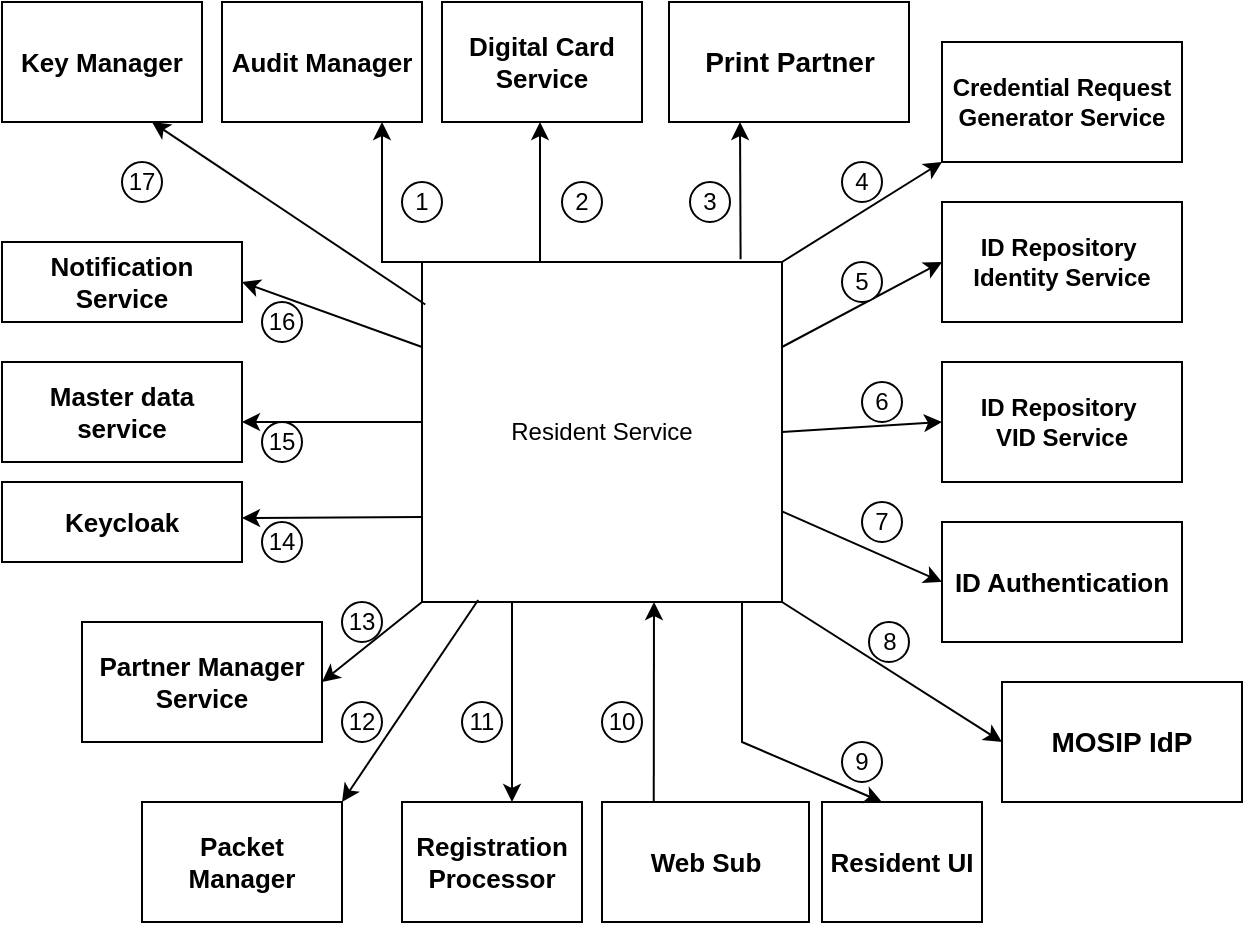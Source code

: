 <mxfile version="20.0.4" type="github">
  <diagram id="IdtC_MJFx4cyMsjxO0qJ" name="Page-1">
    <mxGraphModel dx="782" dy="468" grid="1" gridSize="10" guides="1" tooltips="1" connect="1" arrows="1" fold="1" page="1" pageScale="1" pageWidth="827" pageHeight="1169" math="0" shadow="0">
      <root>
        <mxCell id="0" />
        <mxCell id="1" parent="0" />
        <mxCell id="8xct8dAksHGJy_eD07Iw-1" value="Resident Service" style="rounded=0;whiteSpace=wrap;html=1;" parent="1" vertex="1">
          <mxGeometry x="280" y="170" width="180" height="170" as="geometry" />
        </mxCell>
        <mxCell id="8xct8dAksHGJy_eD07Iw-2" value="&lt;b&gt;&lt;font style=&quot;font-size: 13px;&quot;&gt;Resident UI&lt;/font&gt;&lt;/b&gt;" style="rounded=0;whiteSpace=wrap;html=1;" parent="1" vertex="1">
          <mxGeometry x="480" y="440" width="80" height="60" as="geometry" />
        </mxCell>
        <mxCell id="8xct8dAksHGJy_eD07Iw-3" value="&lt;b&gt;&lt;font style=&quot;font-size: 14px;&quot;&gt;MOSIP IdP&lt;/font&gt;&lt;/b&gt;" style="rounded=0;whiteSpace=wrap;html=1;" parent="1" vertex="1">
          <mxGeometry x="570" y="380" width="120" height="60" as="geometry" />
        </mxCell>
        <mxCell id="8xct8dAksHGJy_eD07Iw-4" value="&lt;b&gt;ID Repository&amp;nbsp;&lt;br&gt;VID Service&lt;/b&gt;" style="rounded=0;whiteSpace=wrap;html=1;" parent="1" vertex="1">
          <mxGeometry x="540" y="220" width="120" height="60" as="geometry" />
        </mxCell>
        <mxCell id="8xct8dAksHGJy_eD07Iw-5" value="&lt;b&gt;ID Repository&amp;nbsp;&lt;br&gt;Identity Service&lt;/b&gt;" style="rounded=0;whiteSpace=wrap;html=1;" parent="1" vertex="1">
          <mxGeometry x="540" y="140" width="120" height="60" as="geometry" />
        </mxCell>
        <mxCell id="8xct8dAksHGJy_eD07Iw-6" value="&lt;b&gt;Credential Request Generator Service&lt;/b&gt;" style="rounded=0;whiteSpace=wrap;html=1;" parent="1" vertex="1">
          <mxGeometry x="540" y="60" width="120" height="60" as="geometry" />
        </mxCell>
        <mxCell id="8xct8dAksHGJy_eD07Iw-7" value="&lt;b&gt;&lt;font style=&quot;font-size: 13px;&quot;&gt;Digital Card Service&lt;/font&gt;&lt;/b&gt;" style="rounded=0;whiteSpace=wrap;html=1;" parent="1" vertex="1">
          <mxGeometry x="290" y="40" width="100" height="60" as="geometry" />
        </mxCell>
        <mxCell id="8xct8dAksHGJy_eD07Iw-8" value="&lt;b&gt;&lt;font style=&quot;font-size: 13px;&quot;&gt;Audit Manager&lt;/font&gt;&lt;/b&gt;" style="rounded=0;whiteSpace=wrap;html=1;" parent="1" vertex="1">
          <mxGeometry x="180" y="40" width="100" height="60" as="geometry" />
        </mxCell>
        <mxCell id="8xct8dAksHGJy_eD07Iw-9" value="&lt;b&gt;&lt;font style=&quot;font-size: 13px;&quot;&gt;Notification Service&lt;/font&gt;&lt;/b&gt;" style="rounded=0;whiteSpace=wrap;html=1;" parent="1" vertex="1">
          <mxGeometry x="70" y="160" width="120" height="40" as="geometry" />
        </mxCell>
        <mxCell id="8xct8dAksHGJy_eD07Iw-10" value="&lt;b&gt;&lt;font style=&quot;font-size: 13px;&quot;&gt;Master data service&lt;/font&gt;&lt;/b&gt;" style="rounded=0;whiteSpace=wrap;html=1;" parent="1" vertex="1">
          <mxGeometry x="70" y="220" width="120" height="50" as="geometry" />
        </mxCell>
        <mxCell id="8xct8dAksHGJy_eD07Iw-11" value="&lt;b&gt;&lt;font style=&quot;font-size: 13px;&quot;&gt;Partner Manager Service&lt;/font&gt;&lt;/b&gt;" style="rounded=0;whiteSpace=wrap;html=1;" parent="1" vertex="1">
          <mxGeometry x="110" y="350" width="120" height="60" as="geometry" />
        </mxCell>
        <mxCell id="8xct8dAksHGJy_eD07Iw-12" value="" style="endArrow=classic;html=1;rounded=0;exitX=1;exitY=0.5;exitDx=0;exitDy=0;entryX=0;entryY=0.5;entryDx=0;entryDy=0;" parent="1" source="8xct8dAksHGJy_eD07Iw-1" target="8xct8dAksHGJy_eD07Iw-4" edge="1">
          <mxGeometry width="50" height="50" relative="1" as="geometry">
            <mxPoint x="380" y="260" as="sourcePoint" />
            <mxPoint x="430" y="210" as="targetPoint" />
          </mxGeometry>
        </mxCell>
        <mxCell id="8xct8dAksHGJy_eD07Iw-15" value="" style="endArrow=classic;html=1;rounded=0;" parent="1" edge="1">
          <mxGeometry width="50" height="50" relative="1" as="geometry">
            <mxPoint x="280" y="250" as="sourcePoint" />
            <mxPoint x="190" y="250" as="targetPoint" />
          </mxGeometry>
        </mxCell>
        <mxCell id="8xct8dAksHGJy_eD07Iw-17" value="&lt;b&gt;&lt;font style=&quot;font-size: 13px;&quot;&gt;Web Sub&lt;/font&gt;&lt;/b&gt;" style="rounded=0;whiteSpace=wrap;html=1;" parent="1" vertex="1">
          <mxGeometry x="370" y="440" width="103.5" height="60" as="geometry" />
        </mxCell>
        <mxCell id="8xct8dAksHGJy_eD07Iw-18" value="" style="endArrow=classic;html=1;rounded=0;exitX=0.25;exitY=0;exitDx=0;exitDy=0;" parent="1" source="8xct8dAksHGJy_eD07Iw-17" edge="1">
          <mxGeometry width="50" height="50" relative="1" as="geometry">
            <mxPoint x="394" y="430" as="sourcePoint" />
            <mxPoint x="396" y="340" as="targetPoint" />
          </mxGeometry>
        </mxCell>
        <mxCell id="8xct8dAksHGJy_eD07Iw-19" value="" style="endArrow=classic;html=1;rounded=0;entryX=1;entryY=0.5;entryDx=0;entryDy=0;exitX=0;exitY=1;exitDx=0;exitDy=0;" parent="1" source="8xct8dAksHGJy_eD07Iw-1" target="8xct8dAksHGJy_eD07Iw-11" edge="1">
          <mxGeometry width="50" height="50" relative="1" as="geometry">
            <mxPoint x="210" y="320" as="sourcePoint" />
            <mxPoint x="260" y="270" as="targetPoint" />
          </mxGeometry>
        </mxCell>
        <mxCell id="8xct8dAksHGJy_eD07Iw-20" value="" style="endArrow=classic;html=1;rounded=0;exitX=0;exitY=0;exitDx=0;exitDy=0;" parent="1" source="8xct8dAksHGJy_eD07Iw-1" edge="1">
          <mxGeometry width="50" height="50" relative="1" as="geometry">
            <mxPoint x="312.5" y="260" as="sourcePoint" />
            <mxPoint x="260" y="100" as="targetPoint" />
            <Array as="points">
              <mxPoint x="260" y="170" />
            </Array>
          </mxGeometry>
        </mxCell>
        <mxCell id="8xct8dAksHGJy_eD07Iw-21" value="" style="endArrow=classic;html=1;rounded=0;" parent="1" edge="1">
          <mxGeometry width="50" height="50" relative="1" as="geometry">
            <mxPoint x="339" y="170" as="sourcePoint" />
            <mxPoint x="339" y="100" as="targetPoint" />
            <Array as="points">
              <mxPoint x="339" y="140" />
            </Array>
          </mxGeometry>
        </mxCell>
        <mxCell id="8xct8dAksHGJy_eD07Iw-22" value="" style="endArrow=classic;html=1;rounded=0;exitX=1;exitY=0;exitDx=0;exitDy=0;entryX=0;entryY=1;entryDx=0;entryDy=0;" parent="1" source="8xct8dAksHGJy_eD07Iw-1" target="8xct8dAksHGJy_eD07Iw-6" edge="1">
          <mxGeometry width="50" height="50" relative="1" as="geometry">
            <mxPoint x="320" y="200" as="sourcePoint" />
            <mxPoint x="280" y="110" as="targetPoint" />
          </mxGeometry>
        </mxCell>
        <mxCell id="8xct8dAksHGJy_eD07Iw-23" value="" style="endArrow=classic;html=1;rounded=0;entryX=0;entryY=0.5;entryDx=0;entryDy=0;exitX=1;exitY=0.25;exitDx=0;exitDy=0;" parent="1" source="8xct8dAksHGJy_eD07Iw-1" target="8xct8dAksHGJy_eD07Iw-5" edge="1">
          <mxGeometry width="50" height="50" relative="1" as="geometry">
            <mxPoint x="410" y="200" as="sourcePoint" />
            <mxPoint x="490" y="110" as="targetPoint" />
          </mxGeometry>
        </mxCell>
        <mxCell id="8xct8dAksHGJy_eD07Iw-24" value="&lt;b&gt;&lt;font style=&quot;font-size: 14px;&quot;&gt;Print Partner&lt;/font&gt;&lt;/b&gt;" style="rounded=0;whiteSpace=wrap;html=1;" parent="1" vertex="1">
          <mxGeometry x="403.5" y="40" width="120" height="60" as="geometry" />
        </mxCell>
        <mxCell id="8xct8dAksHGJy_eD07Iw-26" value="&lt;b&gt;&lt;font style=&quot;font-size: 13px;&quot;&gt;ID Authentication&lt;/font&gt;&lt;/b&gt;" style="rounded=0;whiteSpace=wrap;html=1;" parent="1" vertex="1">
          <mxGeometry x="540" y="300" width="120" height="60" as="geometry" />
        </mxCell>
        <mxCell id="8xct8dAksHGJy_eD07Iw-28" value="" style="endArrow=classic;html=1;rounded=0;entryX=0;entryY=0.5;entryDx=0;entryDy=0;" parent="1" source="8xct8dAksHGJy_eD07Iw-1" target="8xct8dAksHGJy_eD07Iw-26" edge="1">
          <mxGeometry width="50" height="50" relative="1" as="geometry">
            <mxPoint x="420" y="290" as="sourcePoint" />
            <mxPoint x="470" y="240" as="targetPoint" />
          </mxGeometry>
        </mxCell>
        <mxCell id="8xct8dAksHGJy_eD07Iw-29" value="&lt;b&gt;&lt;font style=&quot;font-size: 13px;&quot;&gt;Keycloak&lt;/font&gt;&lt;/b&gt;" style="rounded=0;whiteSpace=wrap;html=1;" parent="1" vertex="1">
          <mxGeometry x="70" y="280" width="120" height="40" as="geometry" />
        </mxCell>
        <mxCell id="8xct8dAksHGJy_eD07Iw-30" value="" style="endArrow=classic;html=1;rounded=0;exitX=0;exitY=0.75;exitDx=0;exitDy=0;" parent="1" source="8xct8dAksHGJy_eD07Iw-1" edge="1">
          <mxGeometry width="50" height="50" relative="1" as="geometry">
            <mxPoint x="280" y="230" as="sourcePoint" />
            <mxPoint x="190" y="298" as="targetPoint" />
          </mxGeometry>
        </mxCell>
        <mxCell id="8xct8dAksHGJy_eD07Iw-31" value="&lt;b&gt;&lt;font style=&quot;font-size: 13px;&quot;&gt;Packet Manager&lt;/font&gt;&lt;/b&gt;" style="rounded=0;whiteSpace=wrap;html=1;" parent="1" vertex="1">
          <mxGeometry x="140" y="440" width="100" height="60" as="geometry" />
        </mxCell>
        <mxCell id="8xct8dAksHGJy_eD07Iw-32" value="&lt;b&gt;&lt;font style=&quot;font-size: 13px;&quot;&gt;Registration Processor&lt;/font&gt;&lt;/b&gt;" style="rounded=0;whiteSpace=wrap;html=1;" parent="1" vertex="1">
          <mxGeometry x="270" y="440" width="90" height="60" as="geometry" />
        </mxCell>
        <mxCell id="8xct8dAksHGJy_eD07Iw-33" value="" style="endArrow=classic;html=1;rounded=0;entryX=1;entryY=0;entryDx=0;entryDy=0;exitX=0.156;exitY=0.994;exitDx=0;exitDy=0;exitPerimeter=0;" parent="1" source="8xct8dAksHGJy_eD07Iw-1" target="8xct8dAksHGJy_eD07Iw-31" edge="1">
          <mxGeometry width="50" height="50" relative="1" as="geometry">
            <mxPoint x="290" y="260" as="sourcePoint" />
            <mxPoint x="200" y="350" as="targetPoint" />
          </mxGeometry>
        </mxCell>
        <mxCell id="MJiMK6wVdFbHmo4bfG6_-1" value="7" style="ellipse;whiteSpace=wrap;html=1;aspect=fixed;" parent="1" vertex="1">
          <mxGeometry x="500" y="290" width="20" height="20" as="geometry" />
        </mxCell>
        <mxCell id="MJiMK6wVdFbHmo4bfG6_-2" value="5" style="ellipse;whiteSpace=wrap;html=1;aspect=fixed;" parent="1" vertex="1">
          <mxGeometry x="490" y="170" width="20" height="20" as="geometry" />
        </mxCell>
        <mxCell id="MJiMK6wVdFbHmo4bfG6_-3" value="4" style="ellipse;whiteSpace=wrap;html=1;aspect=fixed;" parent="1" vertex="1">
          <mxGeometry x="490" y="120" width="20" height="20" as="geometry" />
        </mxCell>
        <mxCell id="MJiMK6wVdFbHmo4bfG6_-4" value="3" style="ellipse;whiteSpace=wrap;html=1;aspect=fixed;" parent="1" vertex="1">
          <mxGeometry x="414" y="130" width="20" height="20" as="geometry" />
        </mxCell>
        <mxCell id="MJiMK6wVdFbHmo4bfG6_-5" value="2" style="ellipse;whiteSpace=wrap;html=1;aspect=fixed;" parent="1" vertex="1">
          <mxGeometry x="350" y="130" width="20" height="20" as="geometry" />
        </mxCell>
        <mxCell id="MJiMK6wVdFbHmo4bfG6_-6" value="1" style="ellipse;whiteSpace=wrap;html=1;aspect=fixed;" parent="1" vertex="1">
          <mxGeometry x="270" y="130" width="20" height="20" as="geometry" />
        </mxCell>
        <mxCell id="MJiMK6wVdFbHmo4bfG6_-8" value="15" style="ellipse;whiteSpace=wrap;html=1;aspect=fixed;" parent="1" vertex="1">
          <mxGeometry x="200" y="250" width="20" height="20" as="geometry" />
        </mxCell>
        <mxCell id="MJiMK6wVdFbHmo4bfG6_-9" value="14" style="ellipse;whiteSpace=wrap;html=1;aspect=fixed;" parent="1" vertex="1">
          <mxGeometry x="200" y="300" width="20" height="20" as="geometry" />
        </mxCell>
        <mxCell id="MJiMK6wVdFbHmo4bfG6_-10" value="13" style="ellipse;whiteSpace=wrap;html=1;aspect=fixed;" parent="1" vertex="1">
          <mxGeometry x="240" y="340" width="20" height="20" as="geometry" />
        </mxCell>
        <mxCell id="MJiMK6wVdFbHmo4bfG6_-11" value="12" style="ellipse;whiteSpace=wrap;html=1;aspect=fixed;" parent="1" vertex="1">
          <mxGeometry x="240" y="390" width="20" height="20" as="geometry" />
        </mxCell>
        <mxCell id="MJiMK6wVdFbHmo4bfG6_-12" value="11" style="ellipse;whiteSpace=wrap;html=1;aspect=fixed;" parent="1" vertex="1">
          <mxGeometry x="300" y="390" width="20" height="20" as="geometry" />
        </mxCell>
        <mxCell id="MJiMK6wVdFbHmo4bfG6_-13" value="10" style="ellipse;whiteSpace=wrap;html=1;aspect=fixed;" parent="1" vertex="1">
          <mxGeometry x="370" y="390" width="20" height="20" as="geometry" />
        </mxCell>
        <mxCell id="MJiMK6wVdFbHmo4bfG6_-14" value="9" style="ellipse;whiteSpace=wrap;html=1;aspect=fixed;" parent="1" vertex="1">
          <mxGeometry x="490" y="410" width="20" height="20" as="geometry" />
        </mxCell>
        <mxCell id="MJiMK6wVdFbHmo4bfG6_-15" value="8" style="ellipse;whiteSpace=wrap;html=1;aspect=fixed;" parent="1" vertex="1">
          <mxGeometry x="503.5" y="350" width="20" height="20" as="geometry" />
        </mxCell>
        <mxCell id="MJiMK6wVdFbHmo4bfG6_-18" value="" style="endArrow=classic;html=1;rounded=0;exitX=0;exitY=0.25;exitDx=0;exitDy=0;entryX=1;entryY=0.5;entryDx=0;entryDy=0;" parent="1" source="8xct8dAksHGJy_eD07Iw-1" target="8xct8dAksHGJy_eD07Iw-9" edge="1">
          <mxGeometry width="50" height="50" relative="1" as="geometry">
            <mxPoint x="280" y="212.5" as="sourcePoint" />
            <mxPoint x="250" y="180" as="targetPoint" />
          </mxGeometry>
        </mxCell>
        <mxCell id="MJiMK6wVdFbHmo4bfG6_-24" value="6" style="ellipse;whiteSpace=wrap;html=1;aspect=fixed;" parent="1" vertex="1">
          <mxGeometry x="500" y="230" width="20" height="20" as="geometry" />
        </mxCell>
        <mxCell id="MJiMK6wVdFbHmo4bfG6_-25" value="16" style="ellipse;whiteSpace=wrap;html=1;aspect=fixed;" parent="1" vertex="1">
          <mxGeometry x="200" y="190" width="20" height="20" as="geometry" />
        </mxCell>
        <mxCell id="MJiMK6wVdFbHmo4bfG6_-29" value="&lt;b&gt;&lt;font style=&quot;font-size: 13px;&quot;&gt;Key Manager&lt;/font&gt;&lt;/b&gt;" style="rounded=0;whiteSpace=wrap;html=1;" parent="1" vertex="1">
          <mxGeometry x="70" y="40" width="100" height="60" as="geometry" />
        </mxCell>
        <mxCell id="MJiMK6wVdFbHmo4bfG6_-35" value="17" style="ellipse;whiteSpace=wrap;html=1;aspect=fixed;" parent="1" vertex="1">
          <mxGeometry x="130" y="120" width="20" height="20" as="geometry" />
        </mxCell>
        <mxCell id="NOFrJTyZZXEDuQyi9nta-16" value="" style="endArrow=classic;html=1;rounded=0;" edge="1" parent="1">
          <mxGeometry width="50" height="50" relative="1" as="geometry">
            <mxPoint x="440" y="340" as="sourcePoint" />
            <mxPoint x="510" y="440" as="targetPoint" />
            <Array as="points">
              <mxPoint x="440" y="410" />
            </Array>
          </mxGeometry>
        </mxCell>
        <mxCell id="NOFrJTyZZXEDuQyi9nta-19" value="" style="endArrow=classic;html=1;rounded=0;exitX=0.25;exitY=1;exitDx=0;exitDy=0;" edge="1" parent="1" source="8xct8dAksHGJy_eD07Iw-1">
          <mxGeometry width="50" height="50" relative="1" as="geometry">
            <mxPoint x="310" y="560" as="sourcePoint" />
            <mxPoint x="325" y="440" as="targetPoint" />
          </mxGeometry>
        </mxCell>
        <mxCell id="NOFrJTyZZXEDuQyi9nta-30" value="" style="endArrow=classic;html=1;rounded=0;exitX=0.009;exitY=0.125;exitDx=0;exitDy=0;exitPerimeter=0;entryX=0.75;entryY=1;entryDx=0;entryDy=0;" edge="1" parent="1" source="8xct8dAksHGJy_eD07Iw-1" target="MJiMK6wVdFbHmo4bfG6_-29">
          <mxGeometry width="50" height="50" relative="1" as="geometry">
            <mxPoint x="310" y="180" as="sourcePoint" />
            <mxPoint x="360" y="130" as="targetPoint" />
          </mxGeometry>
        </mxCell>
        <mxCell id="NOFrJTyZZXEDuQyi9nta-33" value="" style="endArrow=classic;html=1;rounded=0;fontSize=13;exitX=0.885;exitY=-0.008;exitDx=0;exitDy=0;exitPerimeter=0;" edge="1" parent="1" source="8xct8dAksHGJy_eD07Iw-1">
          <mxGeometry width="50" height="50" relative="1" as="geometry">
            <mxPoint x="310" y="240" as="sourcePoint" />
            <mxPoint x="439" y="100" as="targetPoint" />
          </mxGeometry>
        </mxCell>
        <mxCell id="NOFrJTyZZXEDuQyi9nta-41" value="" style="endArrow=classic;html=1;rounded=0;fontSize=13;entryX=0;entryY=0.5;entryDx=0;entryDy=0;exitX=1;exitY=1;exitDx=0;exitDy=0;" edge="1" parent="1" source="8xct8dAksHGJy_eD07Iw-1" target="8xct8dAksHGJy_eD07Iw-3">
          <mxGeometry width="50" height="50" relative="1" as="geometry">
            <mxPoint x="310" y="340" as="sourcePoint" />
            <mxPoint x="360" y="290" as="targetPoint" />
          </mxGeometry>
        </mxCell>
      </root>
    </mxGraphModel>
  </diagram>
</mxfile>
